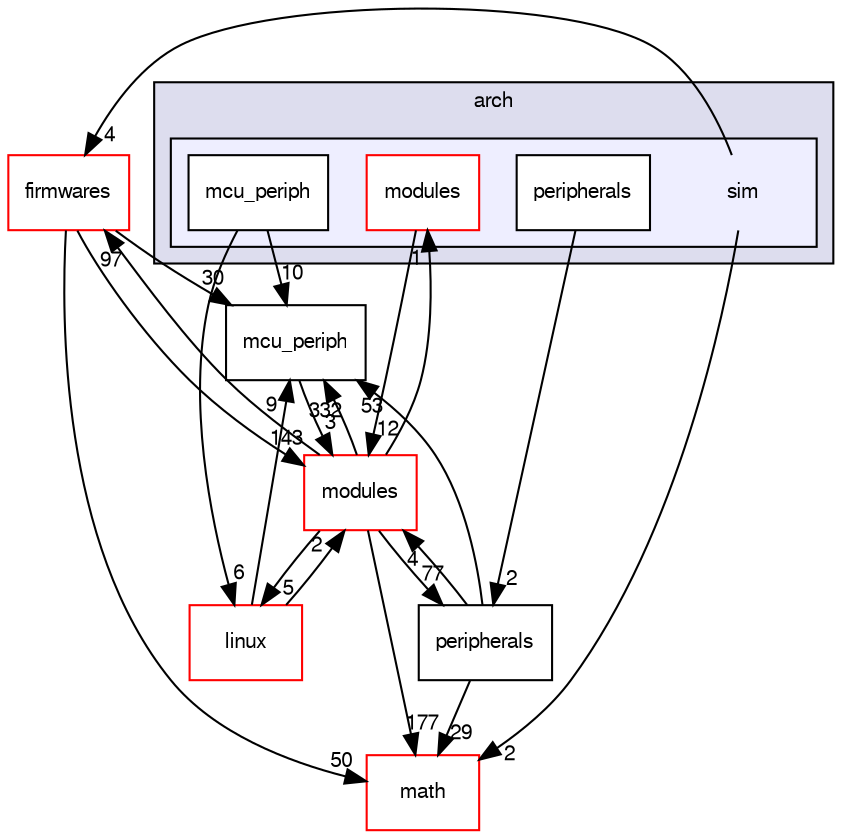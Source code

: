 digraph "sw/airborne/arch/sim" {
  compound=true
  node [ fontsize="10", fontname="FreeSans"];
  edge [ labelfontsize="10", labelfontname="FreeSans"];
  subgraph clusterdir_fc6475eb39ea0144fb6697b809fd11a9 {
    graph [ bgcolor="#ddddee", pencolor="black", label="arch" fontname="FreeSans", fontsize="10", URL="dir_fc6475eb39ea0144fb6697b809fd11a9.html"]
  subgraph clusterdir_c87a6d12365ead88e0b90ddbc1b3c9bb {
    graph [ bgcolor="#eeeeff", pencolor="black", label="" URL="dir_c87a6d12365ead88e0b90ddbc1b3c9bb.html"];
    dir_c87a6d12365ead88e0b90ddbc1b3c9bb [shape=plaintext label="sim"];
    dir_f11394bd39850f137cd76d3a3707cb70 [shape=box label="mcu_periph" color="black" fillcolor="white" style="filled" URL="dir_f11394bd39850f137cd76d3a3707cb70.html"];
    dir_2b8fc0b1e96b9ae5b3950580235b3cc9 [shape=box label="modules" color="red" fillcolor="white" style="filled" URL="dir_2b8fc0b1e96b9ae5b3950580235b3cc9.html"];
    dir_bab61e7a5c4a4a7c77284a97c16fde9a [shape=box label="peripherals" color="black" fillcolor="white" style="filled" URL="dir_bab61e7a5c4a4a7c77284a97c16fde9a.html"];
  }
  }
  dir_0a48ba2c0a76794adfddddc873522f67 [shape=box label="peripherals" URL="dir_0a48ba2c0a76794adfddddc873522f67.html"];
  dir_1ca43f6a116d741d80fb1d0555a2b198 [shape=box label="mcu_periph" URL="dir_1ca43f6a116d741d80fb1d0555a2b198.html"];
  dir_e7d2494544042a787a6ee70a779a5e07 [shape=box label="firmwares" fillcolor="white" style="filled" color="red" URL="dir_e7d2494544042a787a6ee70a779a5e07.html"];
  dir_92fbf38b8c893a0928a3445a75d0ac01 [shape=box label="linux" fillcolor="white" style="filled" color="red" URL="dir_92fbf38b8c893a0928a3445a75d0ac01.html"];
  dir_29343b6f5fcd4b75a5dfbb985ff56864 [shape=box label="math" fillcolor="white" style="filled" color="red" URL="dir_29343b6f5fcd4b75a5dfbb985ff56864.html"];
  dir_c2abcdd6ccb39c3582929c0e3f5651c2 [shape=box label="modules" fillcolor="white" style="filled" color="red" URL="dir_c2abcdd6ccb39c3582929c0e3f5651c2.html"];
  dir_0a48ba2c0a76794adfddddc873522f67->dir_1ca43f6a116d741d80fb1d0555a2b198 [headlabel="53", labeldistance=1.5 headhref="dir_000109_000107.html"];
  dir_0a48ba2c0a76794adfddddc873522f67->dir_29343b6f5fcd4b75a5dfbb985ff56864 [headlabel="29", labeldistance=1.5 headhref="dir_000109_000105.html"];
  dir_0a48ba2c0a76794adfddddc873522f67->dir_c2abcdd6ccb39c3582929c0e3f5651c2 [headlabel="4", labeldistance=1.5 headhref="dir_000109_000031.html"];
  dir_2b8fc0b1e96b9ae5b3950580235b3cc9->dir_c2abcdd6ccb39c3582929c0e3f5651c2 [headlabel="12", labeldistance=1.5 headhref="dir_000013_000031.html"];
  dir_bab61e7a5c4a4a7c77284a97c16fde9a->dir_0a48ba2c0a76794adfddddc873522f67 [headlabel="2", labeldistance=1.5 headhref="dir_000038_000109.html"];
  dir_1ca43f6a116d741d80fb1d0555a2b198->dir_c2abcdd6ccb39c3582929c0e3f5651c2 [headlabel="3", labeldistance=1.5 headhref="dir_000107_000031.html"];
  dir_c87a6d12365ead88e0b90ddbc1b3c9bb->dir_e7d2494544042a787a6ee70a779a5e07 [headlabel="4", labeldistance=1.5 headhref="dir_000005_000092.html"];
  dir_c87a6d12365ead88e0b90ddbc1b3c9bb->dir_29343b6f5fcd4b75a5dfbb985ff56864 [headlabel="2", labeldistance=1.5 headhref="dir_000005_000105.html"];
  dir_f11394bd39850f137cd76d3a3707cb70->dir_1ca43f6a116d741d80fb1d0555a2b198 [headlabel="10", labeldistance=1.5 headhref="dir_000009_000107.html"];
  dir_f11394bd39850f137cd76d3a3707cb70->dir_92fbf38b8c893a0928a3445a75d0ac01 [headlabel="6", labeldistance=1.5 headhref="dir_000009_000004.html"];
  dir_e7d2494544042a787a6ee70a779a5e07->dir_1ca43f6a116d741d80fb1d0555a2b198 [headlabel="30", labeldistance=1.5 headhref="dir_000092_000107.html"];
  dir_e7d2494544042a787a6ee70a779a5e07->dir_29343b6f5fcd4b75a5dfbb985ff56864 [headlabel="50", labeldistance=1.5 headhref="dir_000092_000105.html"];
  dir_e7d2494544042a787a6ee70a779a5e07->dir_c2abcdd6ccb39c3582929c0e3f5651c2 [headlabel="143", labeldistance=1.5 headhref="dir_000092_000031.html"];
  dir_92fbf38b8c893a0928a3445a75d0ac01->dir_1ca43f6a116d741d80fb1d0555a2b198 [headlabel="9", labeldistance=1.5 headhref="dir_000004_000107.html"];
  dir_92fbf38b8c893a0928a3445a75d0ac01->dir_c2abcdd6ccb39c3582929c0e3f5651c2 [headlabel="2", labeldistance=1.5 headhref="dir_000004_000031.html"];
  dir_c2abcdd6ccb39c3582929c0e3f5651c2->dir_0a48ba2c0a76794adfddddc873522f67 [headlabel="77", labeldistance=1.5 headhref="dir_000031_000109.html"];
  dir_c2abcdd6ccb39c3582929c0e3f5651c2->dir_2b8fc0b1e96b9ae5b3950580235b3cc9 [headlabel="1", labeldistance=1.5 headhref="dir_000031_000013.html"];
  dir_c2abcdd6ccb39c3582929c0e3f5651c2->dir_1ca43f6a116d741d80fb1d0555a2b198 [headlabel="332", labeldistance=1.5 headhref="dir_000031_000107.html"];
  dir_c2abcdd6ccb39c3582929c0e3f5651c2->dir_e7d2494544042a787a6ee70a779a5e07 [headlabel="97", labeldistance=1.5 headhref="dir_000031_000092.html"];
  dir_c2abcdd6ccb39c3582929c0e3f5651c2->dir_92fbf38b8c893a0928a3445a75d0ac01 [headlabel="5", labeldistance=1.5 headhref="dir_000031_000004.html"];
  dir_c2abcdd6ccb39c3582929c0e3f5651c2->dir_29343b6f5fcd4b75a5dfbb985ff56864 [headlabel="177", labeldistance=1.5 headhref="dir_000031_000105.html"];
}
